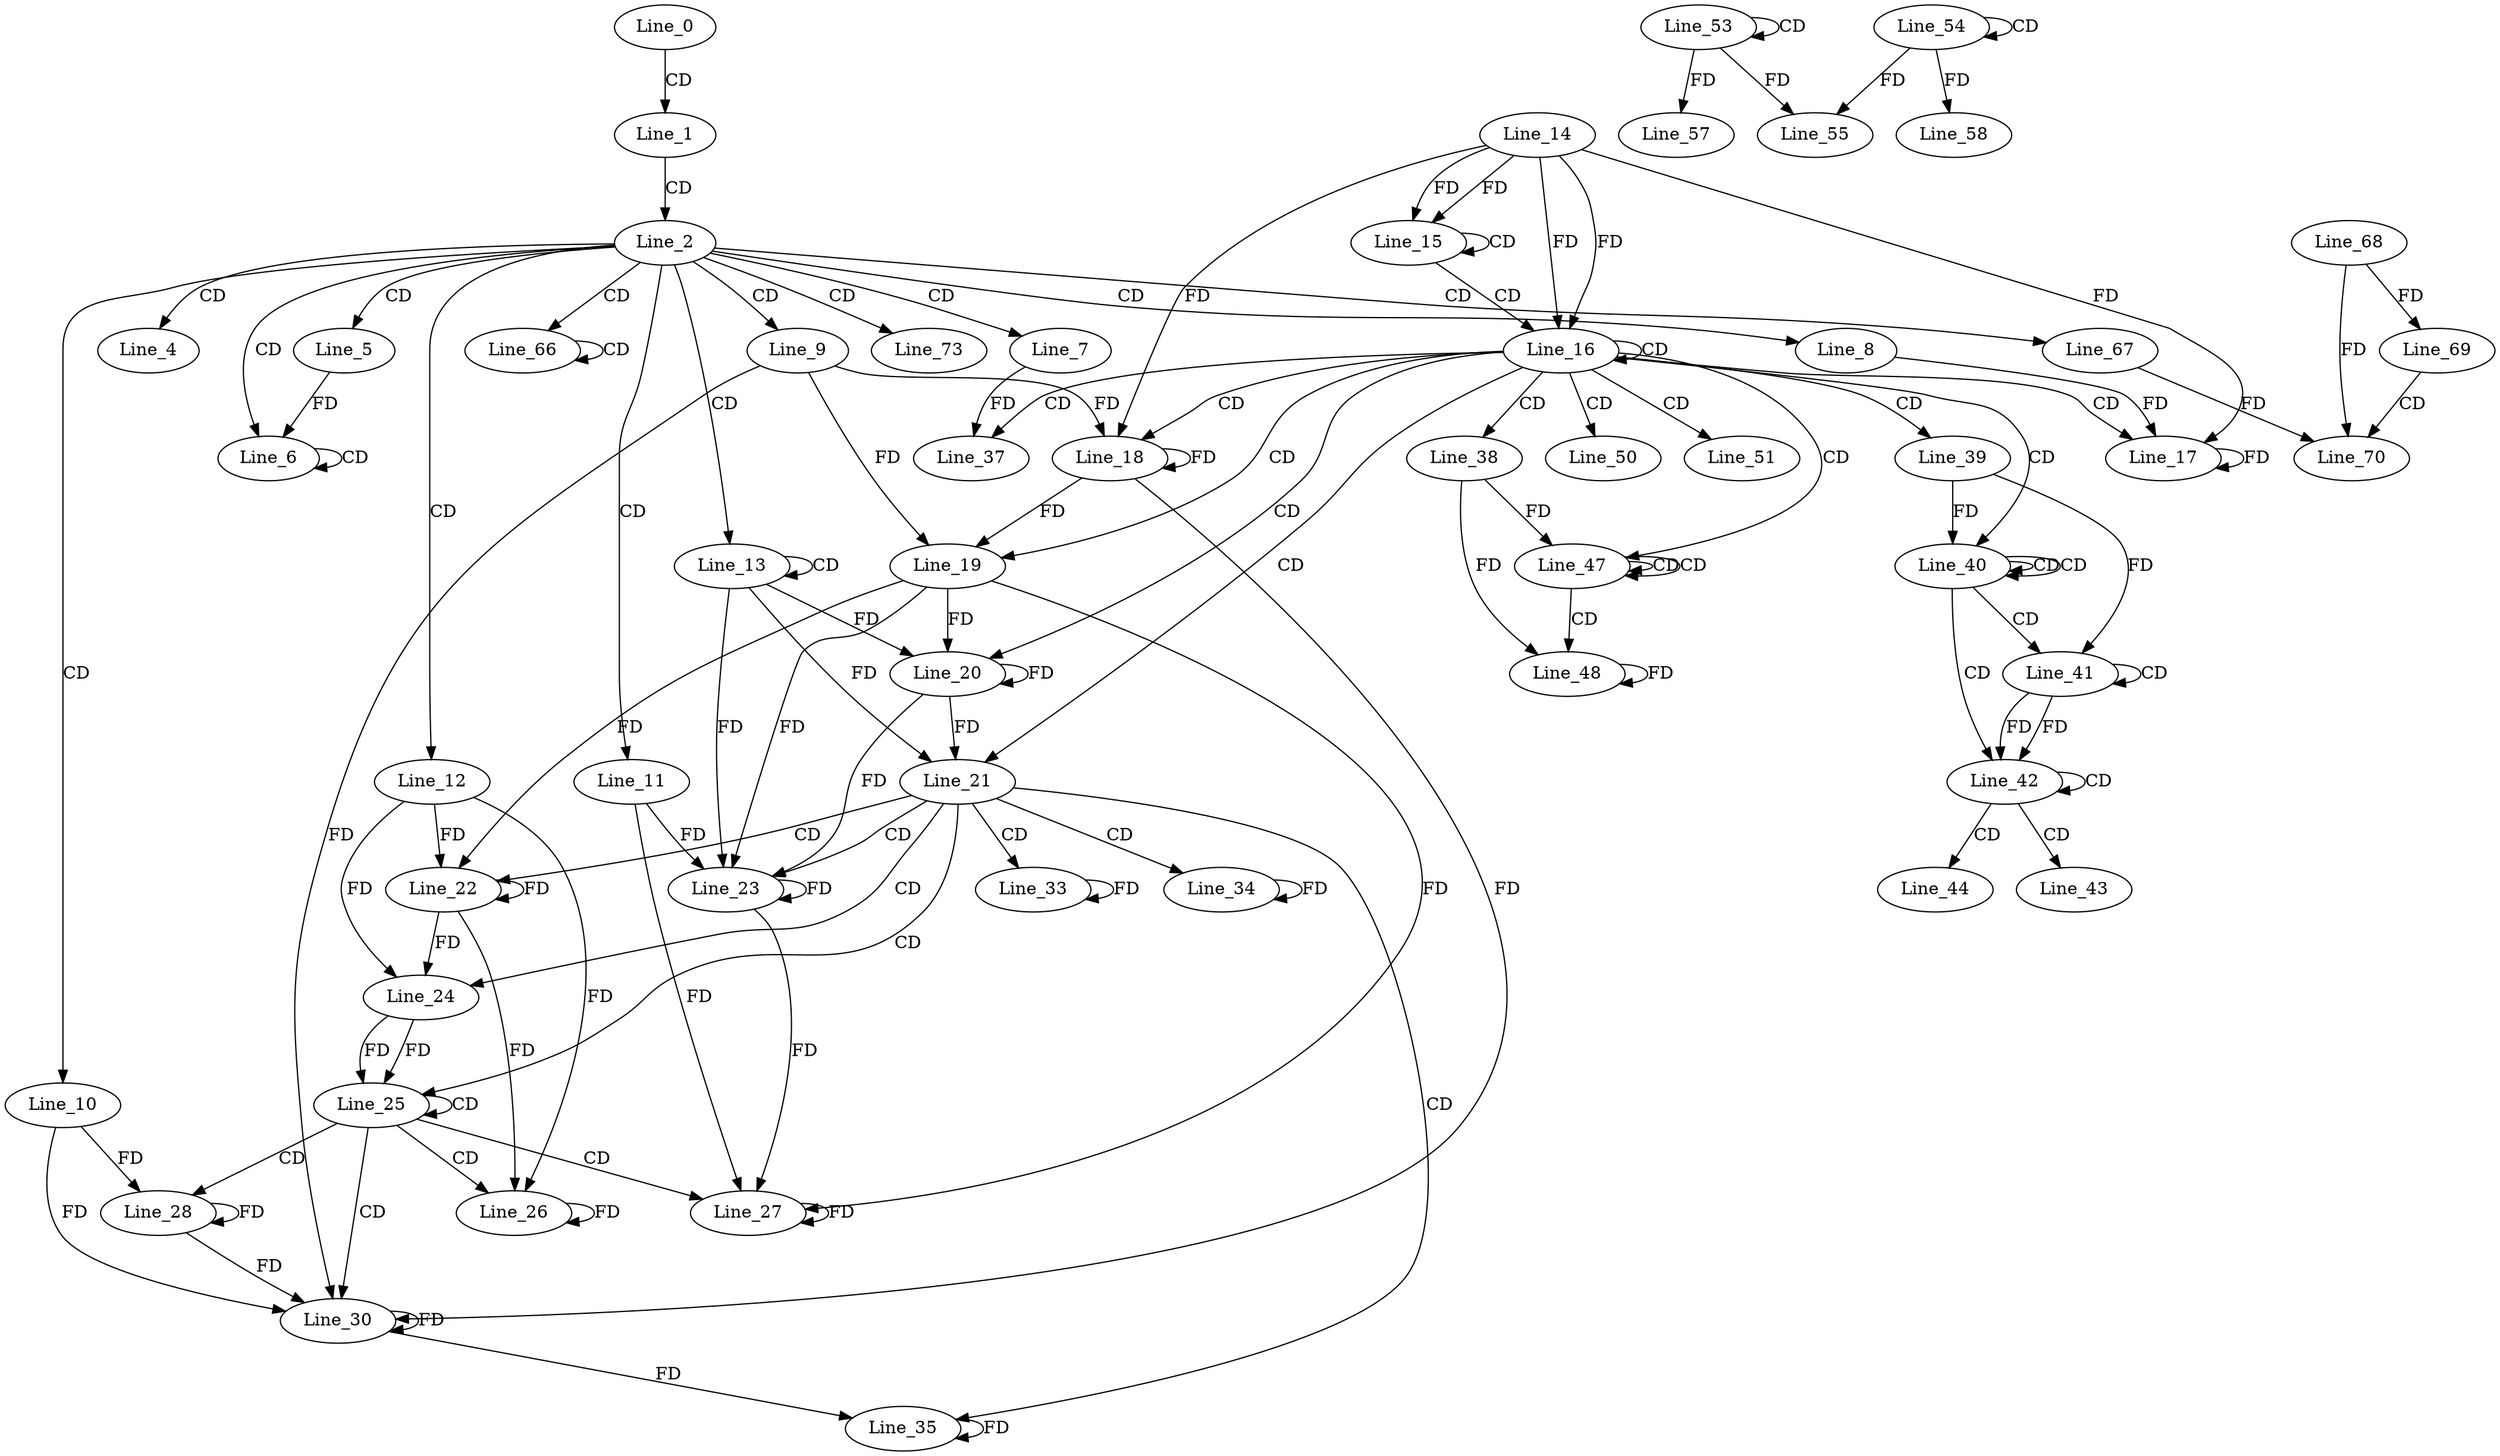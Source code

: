 digraph G {
  Line_0;
  Line_1;
  Line_2;
  Line_4;
  Line_5;
  Line_6;
  Line_6;
  Line_7;
  Line_8;
  Line_9;
  Line_10;
  Line_11;
  Line_12;
  Line_13;
  Line_13;
  Line_14;
  Line_15;
  Line_15;
  Line_16;
  Line_16;
  Line_17;
  Line_17;
  Line_18;
  Line_18;
  Line_19;
  Line_19;
  Line_19;
  Line_20;
  Line_20;
  Line_21;
  Line_22;
  Line_22;
  Line_22;
  Line_23;
  Line_23;
  Line_24;
  Line_24;
  Line_25;
  Line_25;
  Line_26;
  Line_27;
  Line_28;
  Line_30;
  Line_33;
  Line_34;
  Line_35;
  Line_37;
  Line_38;
  Line_39;
  Line_40;
  Line_40;
  Line_40;
  Line_41;
  Line_41;
  Line_42;
  Line_42;
  Line_43;
  Line_44;
  Line_47;
  Line_47;
  Line_47;
  Line_48;
  Line_50;
  Line_51;
  Line_53;
  Line_53;
  Line_54;
  Line_54;
  Line_55;
  Line_55;
  Line_57;
  Line_58;
  Line_66;
  Line_66;
  Line_67;
  Line_68;
  Line_69;
  Line_70;
  Line_73;
  Line_0 -> Line_1 [ label="CD" ];
  Line_1 -> Line_2 [ label="CD" ];
  Line_2 -> Line_4 [ label="CD" ];
  Line_2 -> Line_5 [ label="CD" ];
  Line_2 -> Line_6 [ label="CD" ];
  Line_6 -> Line_6 [ label="CD" ];
  Line_5 -> Line_6 [ label="FD" ];
  Line_2 -> Line_7 [ label="CD" ];
  Line_2 -> Line_8 [ label="CD" ];
  Line_2 -> Line_9 [ label="CD" ];
  Line_2 -> Line_10 [ label="CD" ];
  Line_2 -> Line_11 [ label="CD" ];
  Line_2 -> Line_12 [ label="CD" ];
  Line_2 -> Line_13 [ label="CD" ];
  Line_13 -> Line_13 [ label="CD" ];
  Line_14 -> Line_15 [ label="FD" ];
  Line_15 -> Line_15 [ label="CD" ];
  Line_14 -> Line_15 [ label="FD" ];
  Line_15 -> Line_16 [ label="CD" ];
  Line_14 -> Line_16 [ label="FD" ];
  Line_16 -> Line_16 [ label="CD" ];
  Line_14 -> Line_16 [ label="FD" ];
  Line_16 -> Line_17 [ label="CD" ];
  Line_8 -> Line_17 [ label="FD" ];
  Line_17 -> Line_17 [ label="FD" ];
  Line_14 -> Line_17 [ label="FD" ];
  Line_16 -> Line_18 [ label="CD" ];
  Line_9 -> Line_18 [ label="FD" ];
  Line_18 -> Line_18 [ label="FD" ];
  Line_14 -> Line_18 [ label="FD" ];
  Line_16 -> Line_19 [ label="CD" ];
  Line_9 -> Line_19 [ label="FD" ];
  Line_18 -> Line_19 [ label="FD" ];
  Line_16 -> Line_20 [ label="CD" ];
  Line_13 -> Line_20 [ label="FD" ];
  Line_20 -> Line_20 [ label="FD" ];
  Line_19 -> Line_20 [ label="FD" ];
  Line_16 -> Line_21 [ label="CD" ];
  Line_13 -> Line_21 [ label="FD" ];
  Line_20 -> Line_21 [ label="FD" ];
  Line_21 -> Line_22 [ label="CD" ];
  Line_12 -> Line_22 [ label="FD" ];
  Line_22 -> Line_22 [ label="FD" ];
  Line_19 -> Line_22 [ label="FD" ];
  Line_21 -> Line_23 [ label="CD" ];
  Line_11 -> Line_23 [ label="FD" ];
  Line_23 -> Line_23 [ label="FD" ];
  Line_19 -> Line_23 [ label="FD" ];
  Line_13 -> Line_23 [ label="FD" ];
  Line_20 -> Line_23 [ label="FD" ];
  Line_21 -> Line_24 [ label="CD" ];
  Line_12 -> Line_24 [ label="FD" ];
  Line_22 -> Line_24 [ label="FD" ];
  Line_21 -> Line_25 [ label="CD" ];
  Line_24 -> Line_25 [ label="FD" ];
  Line_25 -> Line_25 [ label="CD" ];
  Line_24 -> Line_25 [ label="FD" ];
  Line_25 -> Line_26 [ label="CD" ];
  Line_12 -> Line_26 [ label="FD" ];
  Line_22 -> Line_26 [ label="FD" ];
  Line_26 -> Line_26 [ label="FD" ];
  Line_25 -> Line_27 [ label="CD" ];
  Line_11 -> Line_27 [ label="FD" ];
  Line_23 -> Line_27 [ label="FD" ];
  Line_27 -> Line_27 [ label="FD" ];
  Line_19 -> Line_27 [ label="FD" ];
  Line_25 -> Line_28 [ label="CD" ];
  Line_10 -> Line_28 [ label="FD" ];
  Line_28 -> Line_28 [ label="FD" ];
  Line_25 -> Line_30 [ label="CD" ];
  Line_10 -> Line_30 [ label="FD" ];
  Line_28 -> Line_30 [ label="FD" ];
  Line_30 -> Line_30 [ label="FD" ];
  Line_9 -> Line_30 [ label="FD" ];
  Line_18 -> Line_30 [ label="FD" ];
  Line_21 -> Line_33 [ label="CD" ];
  Line_33 -> Line_33 [ label="FD" ];
  Line_21 -> Line_34 [ label="CD" ];
  Line_34 -> Line_34 [ label="FD" ];
  Line_21 -> Line_35 [ label="CD" ];
  Line_30 -> Line_35 [ label="FD" ];
  Line_35 -> Line_35 [ label="FD" ];
  Line_16 -> Line_37 [ label="CD" ];
  Line_7 -> Line_37 [ label="FD" ];
  Line_16 -> Line_38 [ label="CD" ];
  Line_16 -> Line_39 [ label="CD" ];
  Line_16 -> Line_40 [ label="CD" ];
  Line_40 -> Line_40 [ label="CD" ];
  Line_40 -> Line_40 [ label="CD" ];
  Line_39 -> Line_40 [ label="FD" ];
  Line_40 -> Line_41 [ label="CD" ];
  Line_41 -> Line_41 [ label="CD" ];
  Line_39 -> Line_41 [ label="FD" ];
  Line_40 -> Line_42 [ label="CD" ];
  Line_41 -> Line_42 [ label="FD" ];
  Line_42 -> Line_42 [ label="CD" ];
  Line_41 -> Line_42 [ label="FD" ];
  Line_42 -> Line_43 [ label="CD" ];
  Line_42 -> Line_44 [ label="CD" ];
  Line_16 -> Line_47 [ label="CD" ];
  Line_47 -> Line_47 [ label="CD" ];
  Line_47 -> Line_47 [ label="CD" ];
  Line_38 -> Line_47 [ label="FD" ];
  Line_47 -> Line_48 [ label="CD" ];
  Line_38 -> Line_48 [ label="FD" ];
  Line_48 -> Line_48 [ label="FD" ];
  Line_16 -> Line_50 [ label="CD" ];
  Line_16 -> Line_51 [ label="CD" ];
  Line_53 -> Line_53 [ label="CD" ];
  Line_54 -> Line_54 [ label="CD" ];
  Line_54 -> Line_55 [ label="FD" ];
  Line_53 -> Line_55 [ label="FD" ];
  Line_53 -> Line_57 [ label="FD" ];
  Line_54 -> Line_58 [ label="FD" ];
  Line_2 -> Line_66 [ label="CD" ];
  Line_66 -> Line_66 [ label="CD" ];
  Line_2 -> Line_67 [ label="CD" ];
  Line_68 -> Line_69 [ label="FD" ];
  Line_69 -> Line_70 [ label="CD" ];
  Line_67 -> Line_70 [ label="FD" ];
  Line_68 -> Line_70 [ label="FD" ];
  Line_2 -> Line_73 [ label="CD" ];
}
